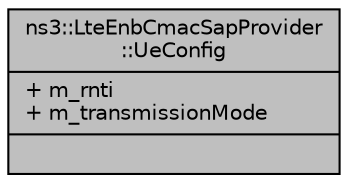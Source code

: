 digraph "ns3::LteEnbCmacSapProvider::UeConfig"
{
  edge [fontname="Helvetica",fontsize="10",labelfontname="Helvetica",labelfontsize="10"];
  node [fontname="Helvetica",fontsize="10",shape=record];
  Node1 [label="{ns3::LteEnbCmacSapProvider\l::UeConfig\n|+ m_rnti\l+ m_transmissionMode\l|}",height=0.2,width=0.4,color="black", fillcolor="grey75", style="filled", fontcolor="black"];
}
